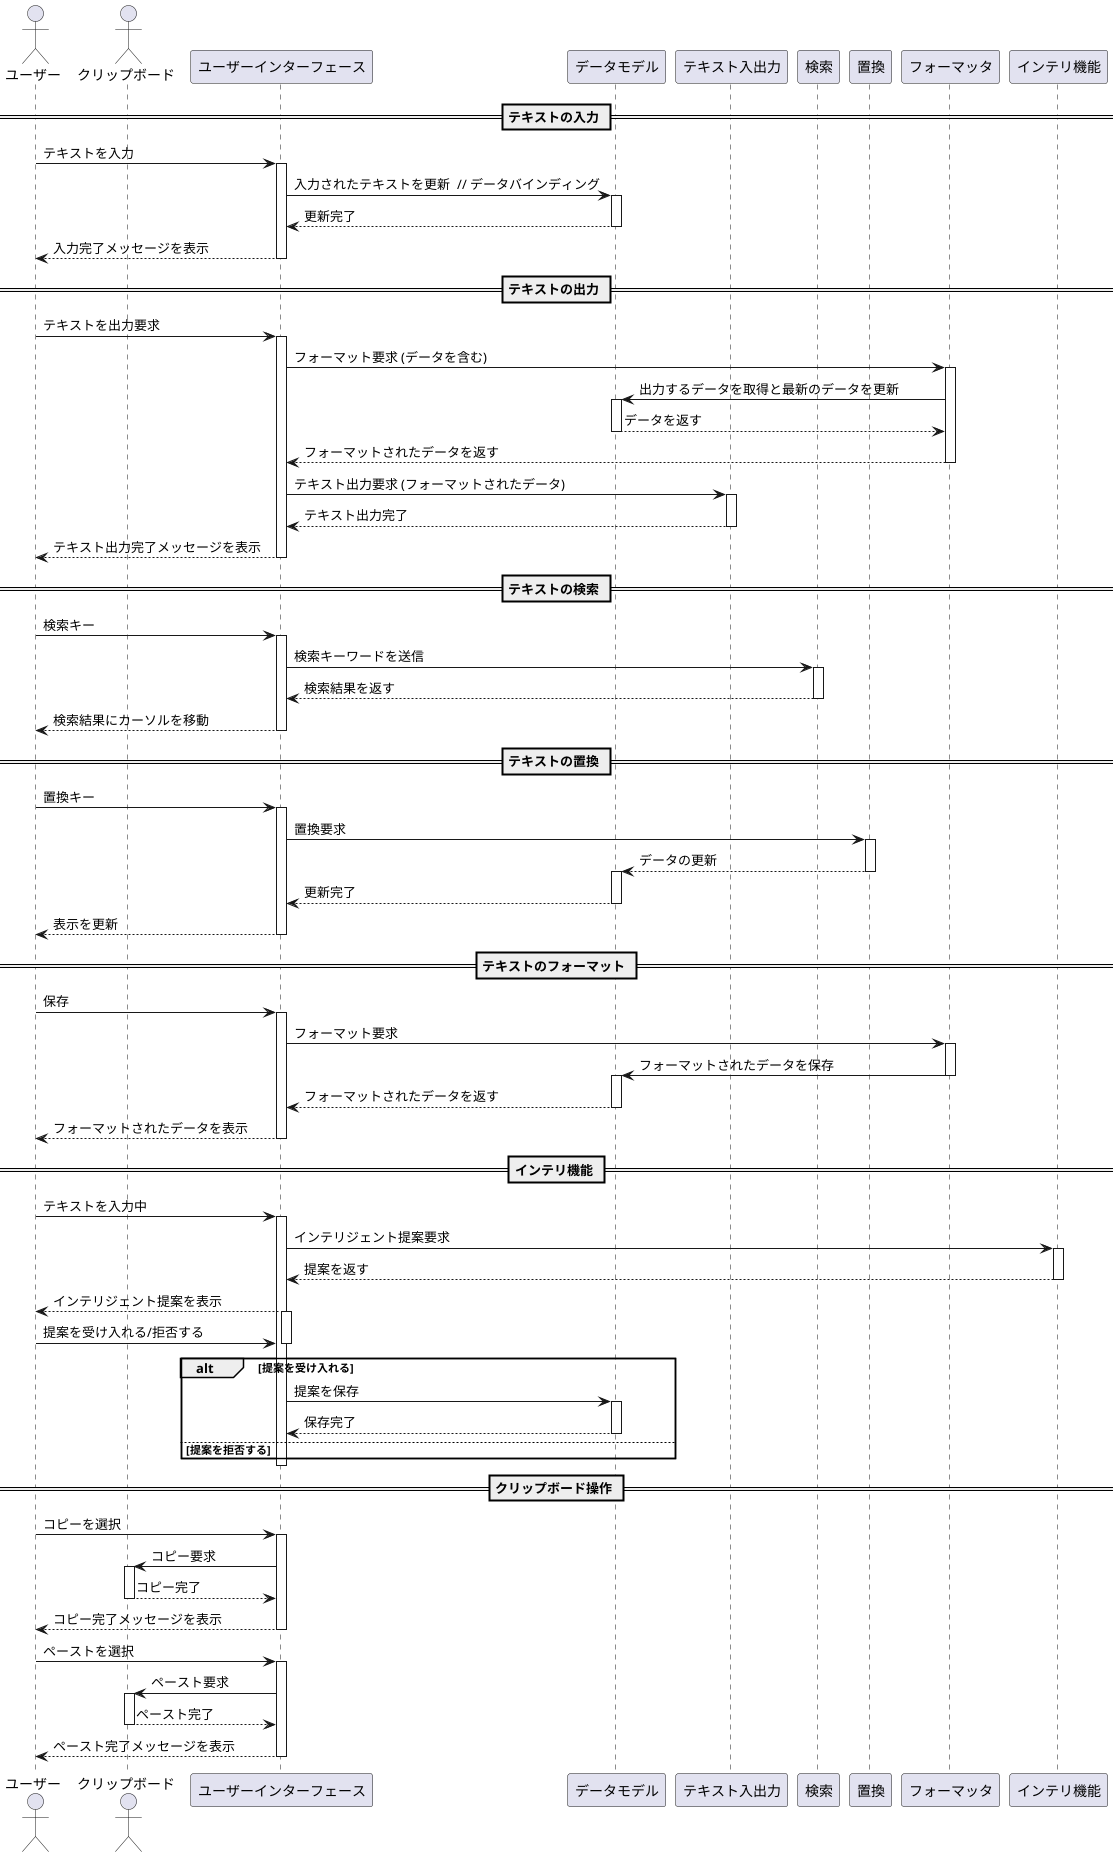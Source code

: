 @startuml

actor User as "ユーザー"
actor Clipboard as "クリップボード"
participant "ユーザーインターフェース" as UI
participant "データモデル" as DataModel
participant "テキスト入出力" as TextIO
participant "検索" as Search
participant "置換" as Replace
participant "フォーマッタ" as Formatter
participant "インテリ機能" as IntelliFeature

== テキストの入力 ==
User -> UI : テキストを入力
activate UI

UI -> DataModel : 入力されたテキストを更新  // データバインディング
activate DataModel

DataModel --> UI : 更新完了
deactivate DataModel

UI --> User : 入力完了メッセージを表示
deactivate UI

== テキストの出力 ==
User -> UI : テキストを出力要求
activate UI

UI -> Formatter : フォーマット要求 (データを含む)
activate Formatter

Formatter -> DataModel : 出力するデータを取得と最新のデータを更新
activate DataModel

DataModel --> Formatter : データを返す
deactivate DataModel

Formatter --> UI : フォーマットされたデータを返す
deactivate Formatter

UI -> TextIO : テキスト出力要求 (フォーマットされたデータ)
activate TextIO

TextIO --> UI : テキスト出力完了
deactivate TextIO

UI --> User : テキスト出力完了メッセージを表示
deactivate UI

== テキストの検索 ==
User -> UI : 検索キー
activate UI

UI -> Search : 検索キーワードを送信
activate Search

Search --> UI : 検索結果を返す
deactivate Search

UI --> User : 検索結果にカーソルを移動
deactivate UI

== テキストの置換 ==
User -> UI : 置換キー
activate UI

UI -> Replace : 置換要求
activate Replace

Replace --> DataModel : データの更新  
deactivate Replace
activate DataModel

DataModel --> UI : 更新完了
deactivate DataModel

UI --> User : 表示を更新
deactivate UI

== テキストのフォーマット ==
User -> UI : 保存
activate UI

UI -> Formatter : フォーマット要求
activate Formatter

Formatter -> DataModel : フォーマットされたデータを保存
deactivate Formatter
activate DataModel

DataModel --> UI : フォーマットされたデータを返す
deactivate DataModel

UI --> User : フォーマットされたデータを表示
deactivate UI


== インテリ機能 ==
User -> UI : テキストを入力中
activate UI

UI -> IntelliFeature : インテリジェント提案要求
activate IntelliFeature

IntelliFeature --> UI : 提案を返す
deactivate IntelliFeature

UI --> User : インテリジェント提案を表示
activate UI

User -> UI : 提案を受け入れる/拒否する
deactivate UI

alt 提案を受け入れる
    UI -> DataModel : 提案を保存
    activate DataModel
    DataModel --> UI : 保存完了
    deactivate DataModel
else 提案を拒否する
end

deactivate UI

== クリップボード操作 ==
User -> UI : コピーを選択
activate UI

UI -> Clipboard : コピー要求
activate Clipboard

Clipboard --> UI : コピー完了
deactivate Clipboard

UI --> User : コピー完了メッセージを表示
deactivate UI

User -> UI : ペーストを選択
activate UI

UI -> Clipboard : ペースト要求
activate Clipboard

Clipboard --> UI : ペースト完了
deactivate Clipboard

UI --> User : ペースト完了メッセージを表示
deactivate UI

@enduml